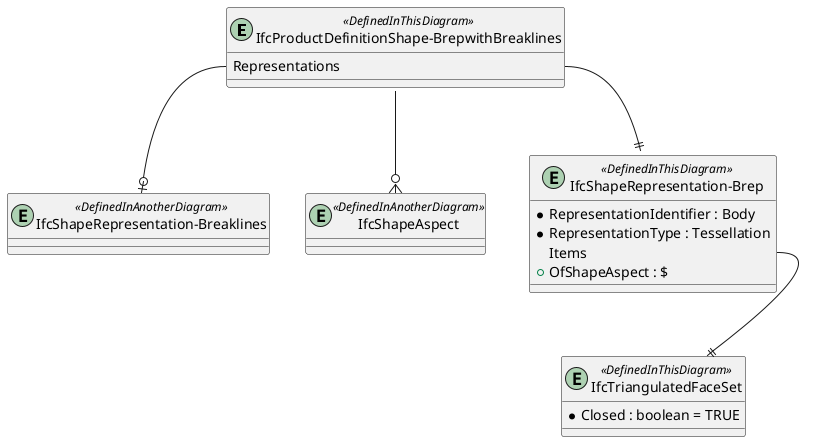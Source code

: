 @startuml 

entity "IfcProductDefinitionShape-BrepwithBreaklines" <<DefinedInThisDiagram>>
{

  Representations
}

entity "IfcShapeRepresentation-Breaklines" <<DefinedInAnotherDiagram>>

entity IfcShapeAspect <<DefinedInAnotherDiagram>>

"IfcProductDefinitionShape-BrepwithBreaklines"--o{IfcShapeAspect

entity "IfcShapeRepresentation-Brep" <<DefinedInThisDiagram>>
{
  *RepresentationIdentifier : Body
  *RepresentationType : Tessellation
  Items
  +OfShapeAspect : $
}

entity IfcTriangulatedFaceSet <<DefinedInThisDiagram>>
{
  *Closed : boolean = TRUE
}

"IfcProductDefinitionShape-BrepwithBreaklines::Representations" --|| "IfcShapeRepresentation-Brep"
"IfcProductDefinitionShape-BrepwithBreaklines::Representations" --o| "IfcShapeRepresentation-Breaklines"

"IfcShapeRepresentation-Brep::Items"--||IfcTriangulatedFaceSet


@enduml


